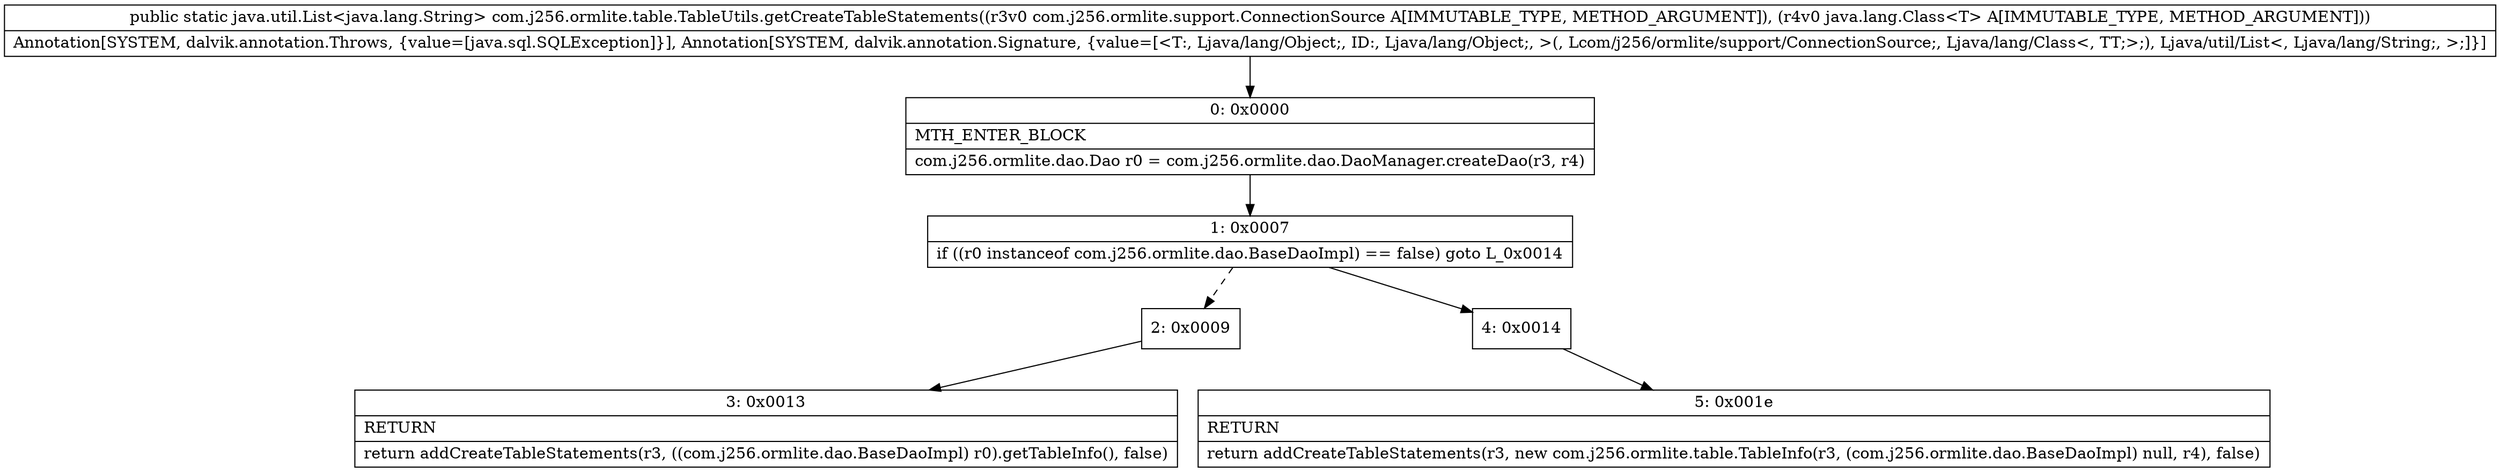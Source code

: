 digraph "CFG forcom.j256.ormlite.table.TableUtils.getCreateTableStatements(Lcom\/j256\/ormlite\/support\/ConnectionSource;Ljava\/lang\/Class;)Ljava\/util\/List;" {
Node_0 [shape=record,label="{0\:\ 0x0000|MTH_ENTER_BLOCK\l|com.j256.ormlite.dao.Dao r0 = com.j256.ormlite.dao.DaoManager.createDao(r3, r4)\l}"];
Node_1 [shape=record,label="{1\:\ 0x0007|if ((r0 instanceof com.j256.ormlite.dao.BaseDaoImpl) == false) goto L_0x0014\l}"];
Node_2 [shape=record,label="{2\:\ 0x0009}"];
Node_3 [shape=record,label="{3\:\ 0x0013|RETURN\l|return addCreateTableStatements(r3, ((com.j256.ormlite.dao.BaseDaoImpl) r0).getTableInfo(), false)\l}"];
Node_4 [shape=record,label="{4\:\ 0x0014}"];
Node_5 [shape=record,label="{5\:\ 0x001e|RETURN\l|return addCreateTableStatements(r3, new com.j256.ormlite.table.TableInfo(r3, (com.j256.ormlite.dao.BaseDaoImpl) null, r4), false)\l}"];
MethodNode[shape=record,label="{public static java.util.List\<java.lang.String\> com.j256.ormlite.table.TableUtils.getCreateTableStatements((r3v0 com.j256.ormlite.support.ConnectionSource A[IMMUTABLE_TYPE, METHOD_ARGUMENT]), (r4v0 java.lang.Class\<T\> A[IMMUTABLE_TYPE, METHOD_ARGUMENT]))  | Annotation[SYSTEM, dalvik.annotation.Throws, \{value=[java.sql.SQLException]\}], Annotation[SYSTEM, dalvik.annotation.Signature, \{value=[\<T:, Ljava\/lang\/Object;, ID:, Ljava\/lang\/Object;, \>(, Lcom\/j256\/ormlite\/support\/ConnectionSource;, Ljava\/lang\/Class\<, TT;\>;), Ljava\/util\/List\<, Ljava\/lang\/String;, \>;]\}]\l}"];
MethodNode -> Node_0;
Node_0 -> Node_1;
Node_1 -> Node_2[style=dashed];
Node_1 -> Node_4;
Node_2 -> Node_3;
Node_4 -> Node_5;
}

